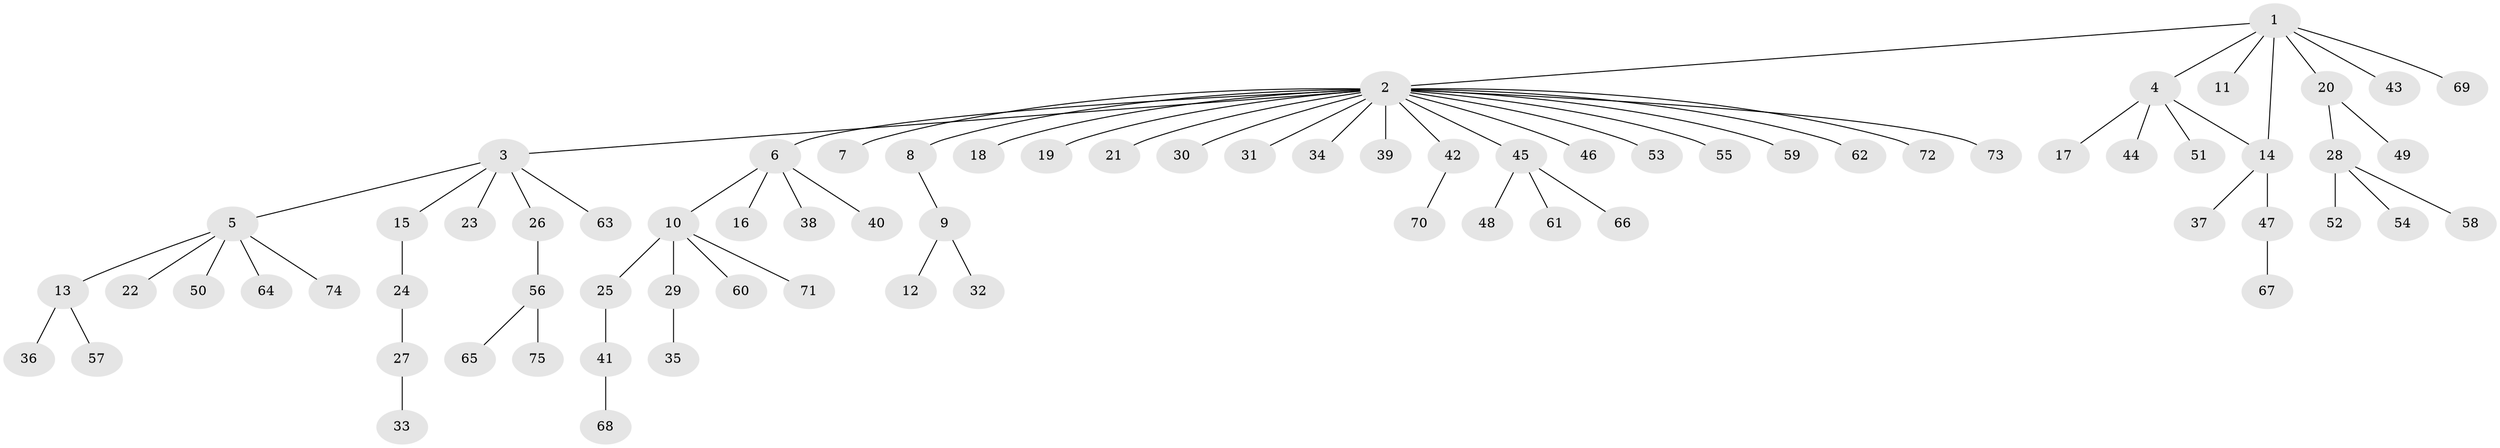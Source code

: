 // Generated by graph-tools (version 1.1) at 2025/49/03/09/25 03:49:59]
// undirected, 75 vertices, 75 edges
graph export_dot {
graph [start="1"]
  node [color=gray90,style=filled];
  1;
  2;
  3;
  4;
  5;
  6;
  7;
  8;
  9;
  10;
  11;
  12;
  13;
  14;
  15;
  16;
  17;
  18;
  19;
  20;
  21;
  22;
  23;
  24;
  25;
  26;
  27;
  28;
  29;
  30;
  31;
  32;
  33;
  34;
  35;
  36;
  37;
  38;
  39;
  40;
  41;
  42;
  43;
  44;
  45;
  46;
  47;
  48;
  49;
  50;
  51;
  52;
  53;
  54;
  55;
  56;
  57;
  58;
  59;
  60;
  61;
  62;
  63;
  64;
  65;
  66;
  67;
  68;
  69;
  70;
  71;
  72;
  73;
  74;
  75;
  1 -- 2;
  1 -- 4;
  1 -- 11;
  1 -- 14;
  1 -- 20;
  1 -- 43;
  1 -- 69;
  2 -- 3;
  2 -- 6;
  2 -- 7;
  2 -- 8;
  2 -- 18;
  2 -- 19;
  2 -- 21;
  2 -- 30;
  2 -- 31;
  2 -- 34;
  2 -- 39;
  2 -- 42;
  2 -- 45;
  2 -- 46;
  2 -- 53;
  2 -- 55;
  2 -- 59;
  2 -- 62;
  2 -- 72;
  2 -- 73;
  3 -- 5;
  3 -- 15;
  3 -- 23;
  3 -- 26;
  3 -- 63;
  4 -- 14;
  4 -- 17;
  4 -- 44;
  4 -- 51;
  5 -- 13;
  5 -- 22;
  5 -- 50;
  5 -- 64;
  5 -- 74;
  6 -- 10;
  6 -- 16;
  6 -- 38;
  6 -- 40;
  8 -- 9;
  9 -- 12;
  9 -- 32;
  10 -- 25;
  10 -- 29;
  10 -- 60;
  10 -- 71;
  13 -- 36;
  13 -- 57;
  14 -- 37;
  14 -- 47;
  15 -- 24;
  20 -- 28;
  20 -- 49;
  24 -- 27;
  25 -- 41;
  26 -- 56;
  27 -- 33;
  28 -- 52;
  28 -- 54;
  28 -- 58;
  29 -- 35;
  41 -- 68;
  42 -- 70;
  45 -- 48;
  45 -- 61;
  45 -- 66;
  47 -- 67;
  56 -- 65;
  56 -- 75;
}
